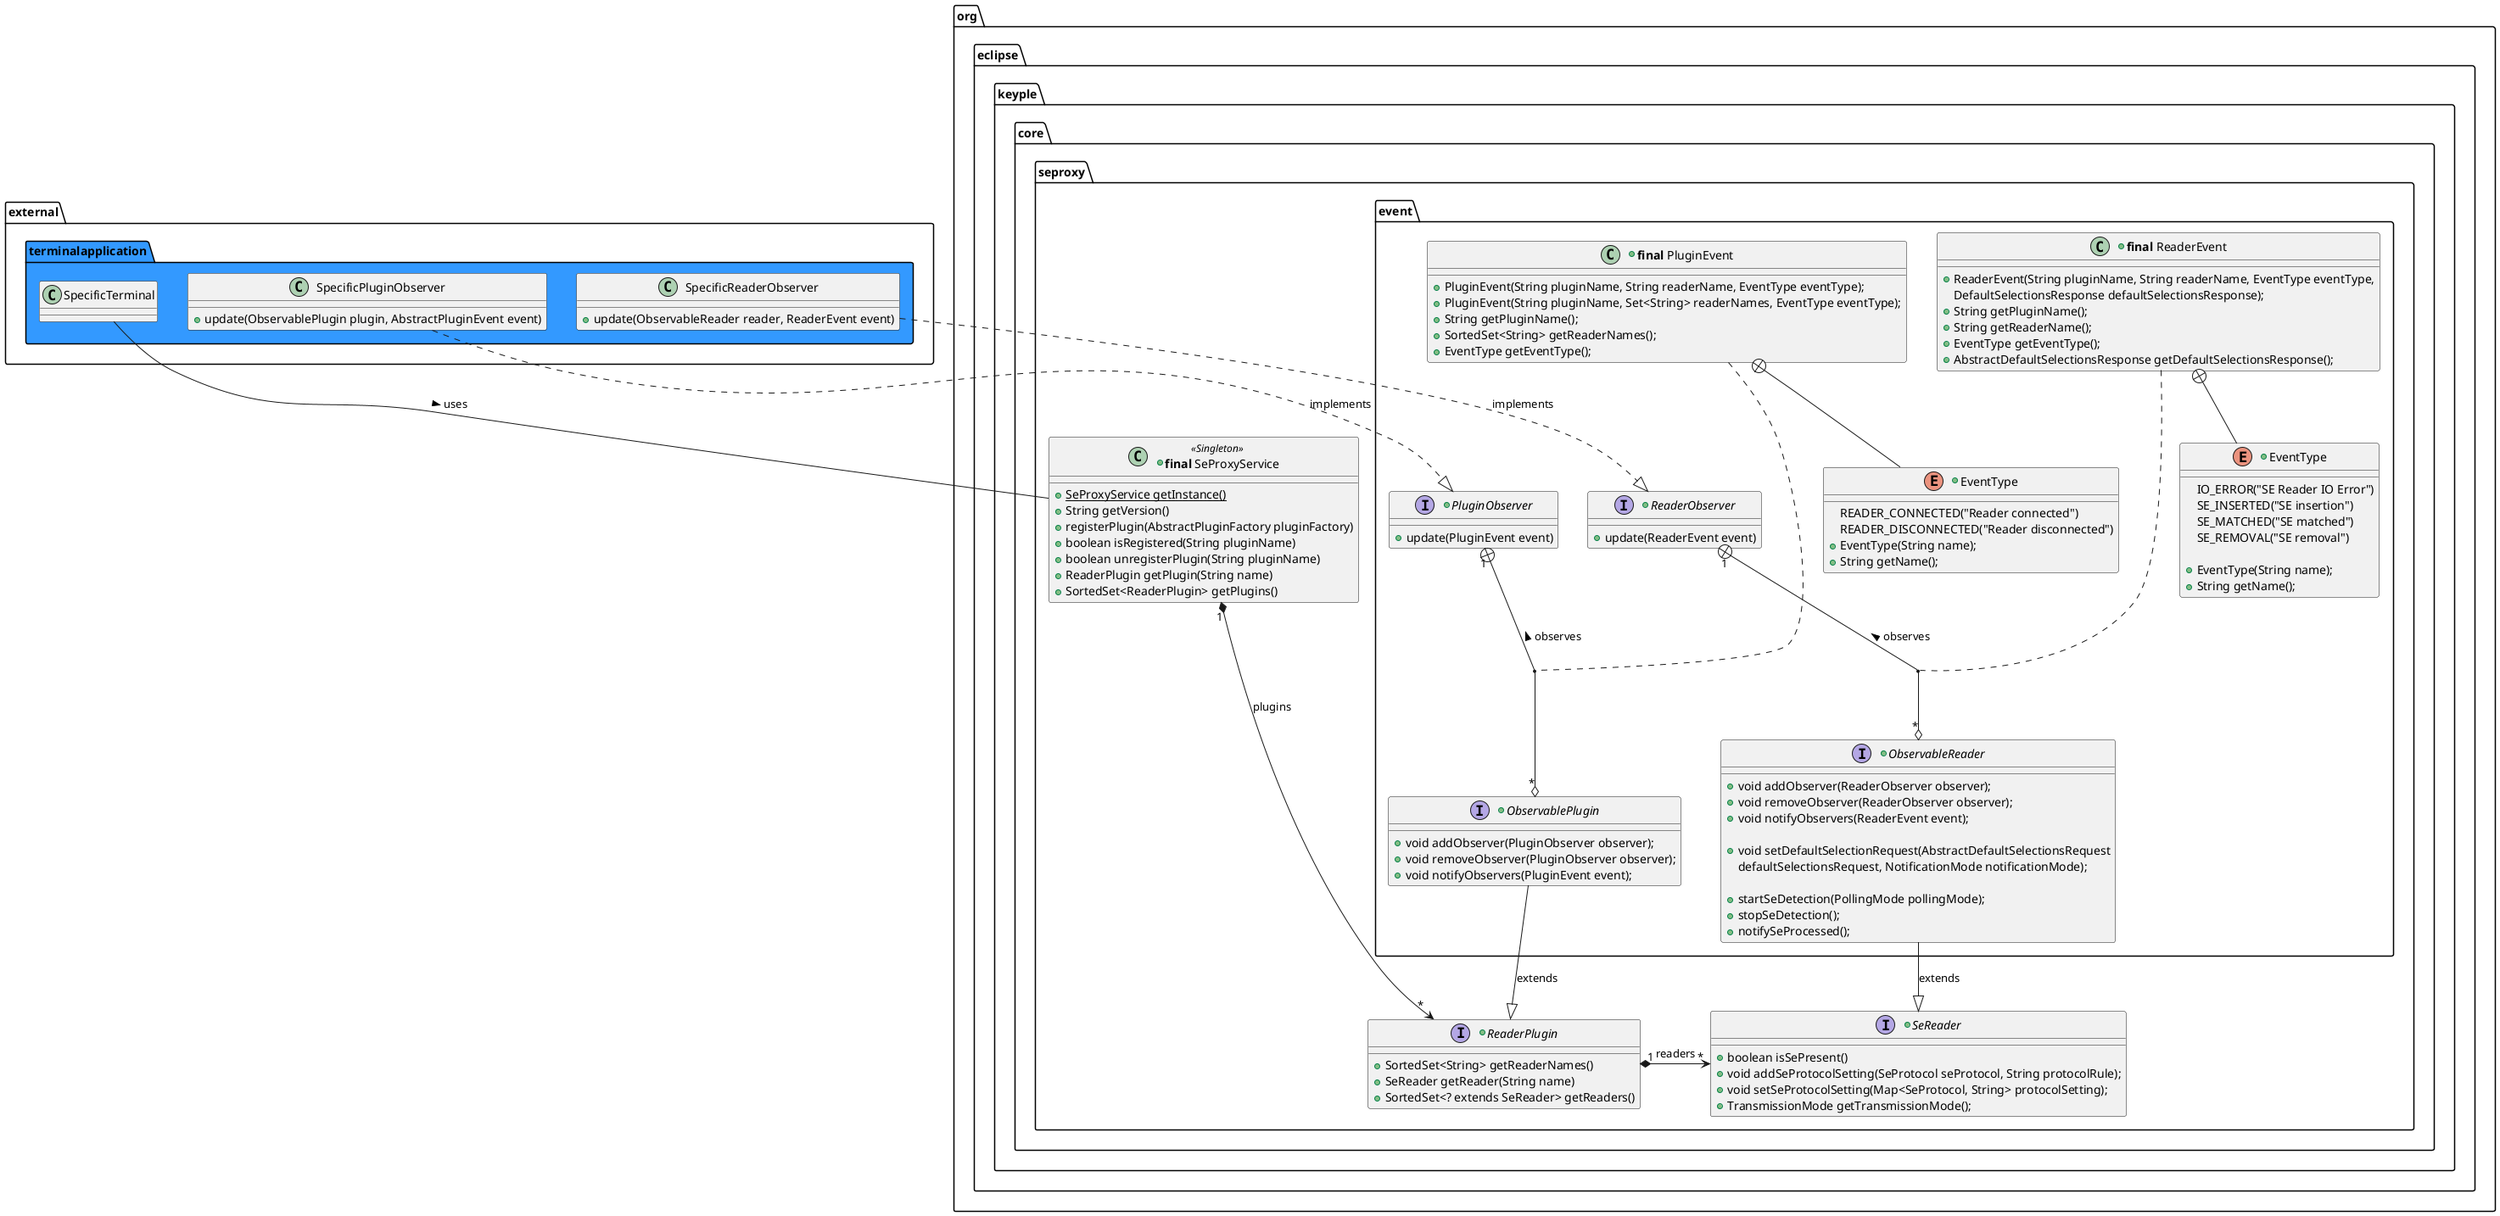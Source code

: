 @startuml
package external.terminalapplication #3399FF {
	class SpecificTerminal

	class SpecificPluginObserver {
		+update(ObservablePlugin plugin, AbstractPluginEvent event)
	}
	class SpecificReaderObserver {
		+update(ObservableReader reader, ReaderEvent event)
	}

	SpecificTerminal -right[hidden]--> SpecificPluginObserver
	SpecificPluginObserver -right[hidden]--> SpecificReaderObserver
}

package org.eclipse.keyple.core.seproxy #FFFFFF {

+class "<b>final</b> SeProxyService" as SeProxyService << Singleton >> {
	+{static}SeProxyService getInstance()
	+String getVersion()
	+registerPlugin(AbstractPluginFactory pluginFactory)
	+boolean isRegistered(String pluginName)
	+boolean unregisterPlugin(String pluginName)
	+ReaderPlugin getPlugin(String name)
	+SortedSet<ReaderPlugin> getPlugins()
}

package event #FFFFFF {

'---- EVENT_PLUGIN -------------------------------------------------------------[

+enum "EventType" as EventType_Plugin {
	READER_CONNECTED("Reader connected")
	READER_DISCONNECTED("Reader disconnected")
	+EventType(String name);
        +String getName();
}

+class "<b>final</b> PluginEvent" as PluginEvent {
	+PluginEvent(String pluginName, String readerName, EventType eventType);
	+PluginEvent(String pluginName, Set<String> readerNames, EventType eventType);
	+String getPluginName();
	+SortedSet<String> getReaderNames();
	+EventType getEventType();
}

'EventType_Plugin -down-+ PluginEvent
EventType_Plugin -up-+ PluginEvent

+interface PluginObserver {
  +update(PluginEvent event)
}

+interface ObservablePlugin {  
  +void addObserver(PluginObserver observer);
  +void removeObserver(PluginObserver observer);
  +void notifyObservers(PluginEvent event);
}

'---- EVENT_PLUGIN -------------------------------------------------------------]

'---- EVENT_PLUGIN_RELATION ----------------------------------------------------[
'PluginObserver "1" o-down-+ "*" ObservablePlugin : observed >
PluginObserver "1" +-down-o "*" ObservablePlugin : observes <
PluginEvent . (ObservablePlugin, PluginObserver)
'PluginObserver --+ ObservablePlugin
'(ObservablePlugin, PluginObserver) . PluginEvent
'---- EVENT_PLUGIN_RELATION ----------------------------------------------------]

'---- EVENT_READER -------------------------------------------------------------[

+enum "EventType" as EventType_Reader {
	IO_ERROR("SE Reader IO Error")
	SE_INSERTED("SE insertion")
	SE_MATCHED("SE matched")
	SE_REMOVAL("SE removal")

	+EventType(String name);
	+String getName();
}

+class "<b>final</b> ReaderEvent" as ReaderEvent {
	+ReaderEvent(String pluginName, String readerName, EventType eventType,
DefaultSelectionsResponse defaultSelectionsResponse);
	+String getPluginName();
	+String getReaderName();
	+EventType getEventType();
	+AbstractDefaultSelectionsResponse getDefaultSelectionsResponse();
}

'EventType_Reader -down-+ ReaderEvent
EventType_Reader -up-+ ReaderEvent

+interface ReaderObserver {
  +update(ReaderEvent event)
}

'+enum NotificationMode {
'	ALWAYS("always")
'	MATCHED_ONLY("matched_only")
'
'	+NotificationMode(String name);
'	+String getName();
'	+{static}NotificationMode get(String name);
'}

+interface ObservableReader {
  	+void addObserver(ReaderObserver observer);
	+void removeObserver(ReaderObserver observer);
	+void notifyObservers(ReaderEvent event);

	+void setDefaultSelectionRequest(AbstractDefaultSelectionsRequest
defaultSelectionsRequest, NotificationMode notificationMode);

	+startSeDetection(PollingMode pollingMode);
	+stopSeDetection();
	+notifySeProcessed();
}
'NotificationMode -left-+ ObservableReader

'interface ReaderObserver extends Observable.Observer<ReaderEvent>
'---- EVENT_READER -------------------------------------------------------------]

'---- EVENT_READER_RELATION ----------------------------------------------------[
'ReaderObserver "1" o-down- "*" ObservableReader : observed >
ReaderObserver "1" +-down-o "*" ObservableReader : observes <
'ReaderObserver +-down- ObservableReader
'(ReaderObserver, ObservableReader) . ReaderEvent
ReaderEvent . (ReaderObserver, ObservableReader)
'---- EVENT_READER_RELATION ----------------------------------------------------]
}

+interface ReaderPlugin {
	+SortedSet<String> getReaderNames()
	+SeReader getReader(String name)
	+SortedSet<? extends SeReader> getReaders()
}

+interface SeReader {
	+boolean isSePresent()
	+void addSeProtocolSetting(SeProtocol seProtocol, String protocolRule);
	+void setSeProtocolSetting(Map<SeProtocol, String> protocolSetting);
	+TransmissionMode getTransmissionMode();
}

SeProxyService "1" *--> "*" ReaderPlugin : plugins
ReaderPlugin "1" *-right-> "*" SeReader : readers

ObservablePlugin -down-|> ReaderPlugin : extends
ObservableReader --|> SeReader : extends
}

SpecificPluginObserver .down.|> PluginObserver : implements
SpecificReaderObserver .down.|> ReaderObserver : implements
SpecificTerminal -down- SeProxyService : uses >

SpecificTerminal -right[hidden]- SpecificPluginObserver

'SeProxyService -right[hidden]--> PluginObserver
SeProxyService -right[hidden]--> EventType_Plugin
EventType_Plugin  -right[hidden]--> PluginObserver
PluginObserver -right[hidden]--> ReaderObserver
ReaderObserver  -right[hidden]--> EventType_Reader

@enduml
